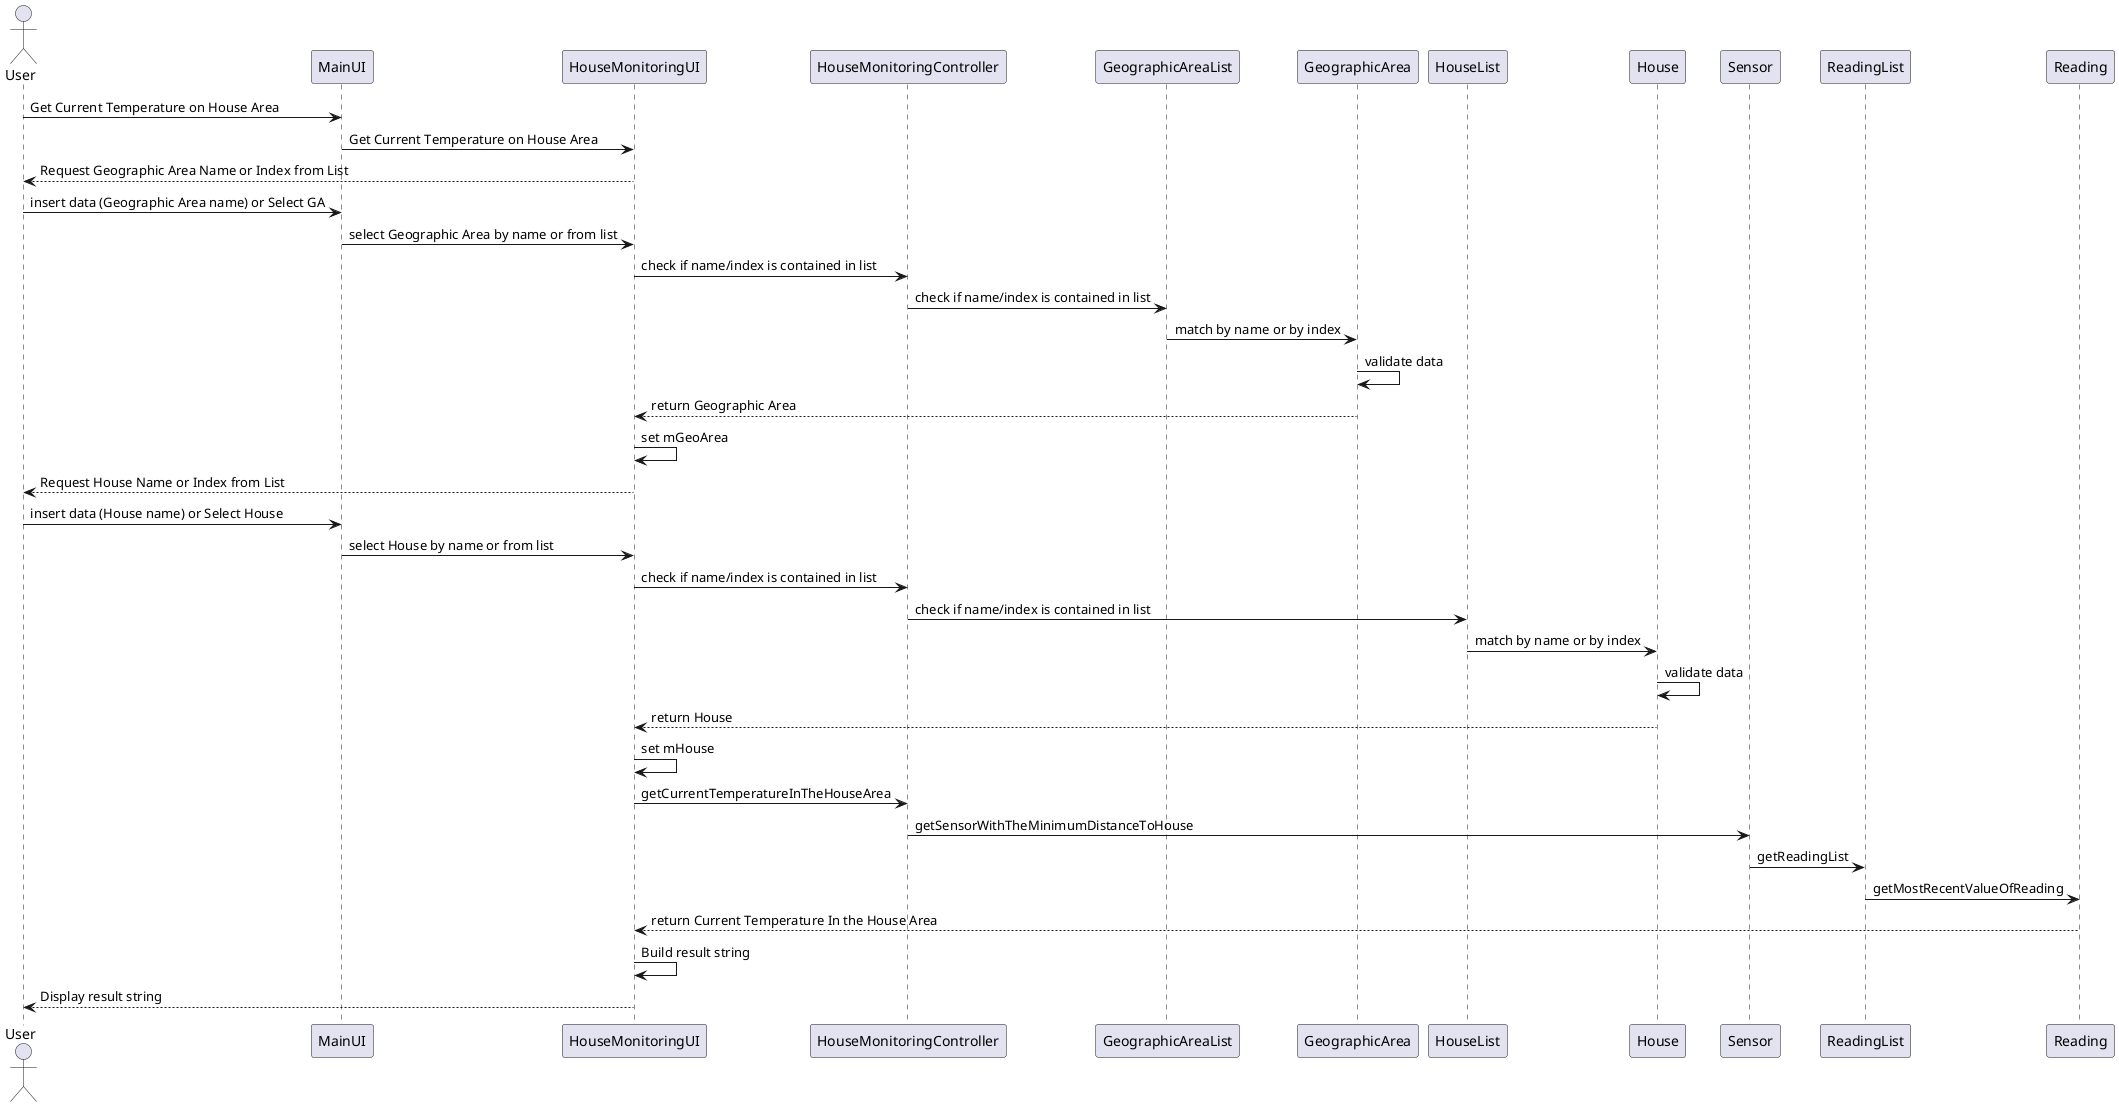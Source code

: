@startuml
actor User
User -> MainUI: Get Current Temperature on House Area
MainUI -> HouseMonitoringUI: Get Current Temperature on House Area
HouseMonitoringUI --> User: Request Geographic Area Name or Index from List
User -> MainUI: insert data (Geographic Area name) or Select GA
MainUI -> HouseMonitoringUI: select Geographic Area by name or from list
HouseMonitoringUI ->HouseMonitoringController: check if name/index is contained in list
HouseMonitoringController -> GeographicAreaList: check if name/index is contained in list
GeographicAreaList -> GeographicArea: match by name or by index
GeographicArea -> GeographicArea: validate data
GeographicArea --> HouseMonitoringUI: return Geographic Area
HouseMonitoringUI -> HouseMonitoringUI: set mGeoArea
HouseMonitoringUI --> User: Request House Name or Index from List
User -> MainUI: insert data (House name) or Select House
MainUI -> HouseMonitoringUI: select House by name or from list
HouseMonitoringUI -> HouseMonitoringController: check if name/index is contained in list
HouseMonitoringController -> HouseList: check if name/index is contained in list
HouseList -> House: match by name or by index
House -> House: validate data
House --> HouseMonitoringUI: return House
HouseMonitoringUI -> HouseMonitoringUI: set mHouse
HouseMonitoringUI -> HouseMonitoringController: getCurrentTemperatureInTheHouseArea
HouseMonitoringController->Sensor: getSensorWithTheMinimumDistanceToHouse
Sensor->ReadingList: getReadingList
ReadingList->Reading:getMostRecentValueOfReading
Reading-->HouseMonitoringUI: return Current Temperature In the House Area
HouseMonitoringUI -> HouseMonitoringUI: Build result string
HouseMonitoringUI -->User: Display result string

@enduml